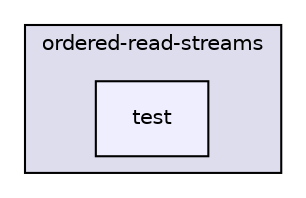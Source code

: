 digraph "gulp-src/node_modules/gulp/node_modules/vinyl-fs/node_modules/glob-stream/node_modules/ordered-read-streams/test" {
  compound=true
  node [ fontsize="10", fontname="Helvetica"];
  edge [ labelfontsize="10", labelfontname="Helvetica"];
  subgraph clusterdir_31a8f62a818d07dc653af0eacc00180c {
    graph [ bgcolor="#ddddee", pencolor="black", label="ordered-read-streams" fontname="Helvetica", fontsize="10", URL="dir_31a8f62a818d07dc653af0eacc00180c.html"]
  dir_d076ba7d7d1d885f9c41e79083021dfb [shape=box, label="test", style="filled", fillcolor="#eeeeff", pencolor="black", URL="dir_d076ba7d7d1d885f9c41e79083021dfb.html"];
  }
}
